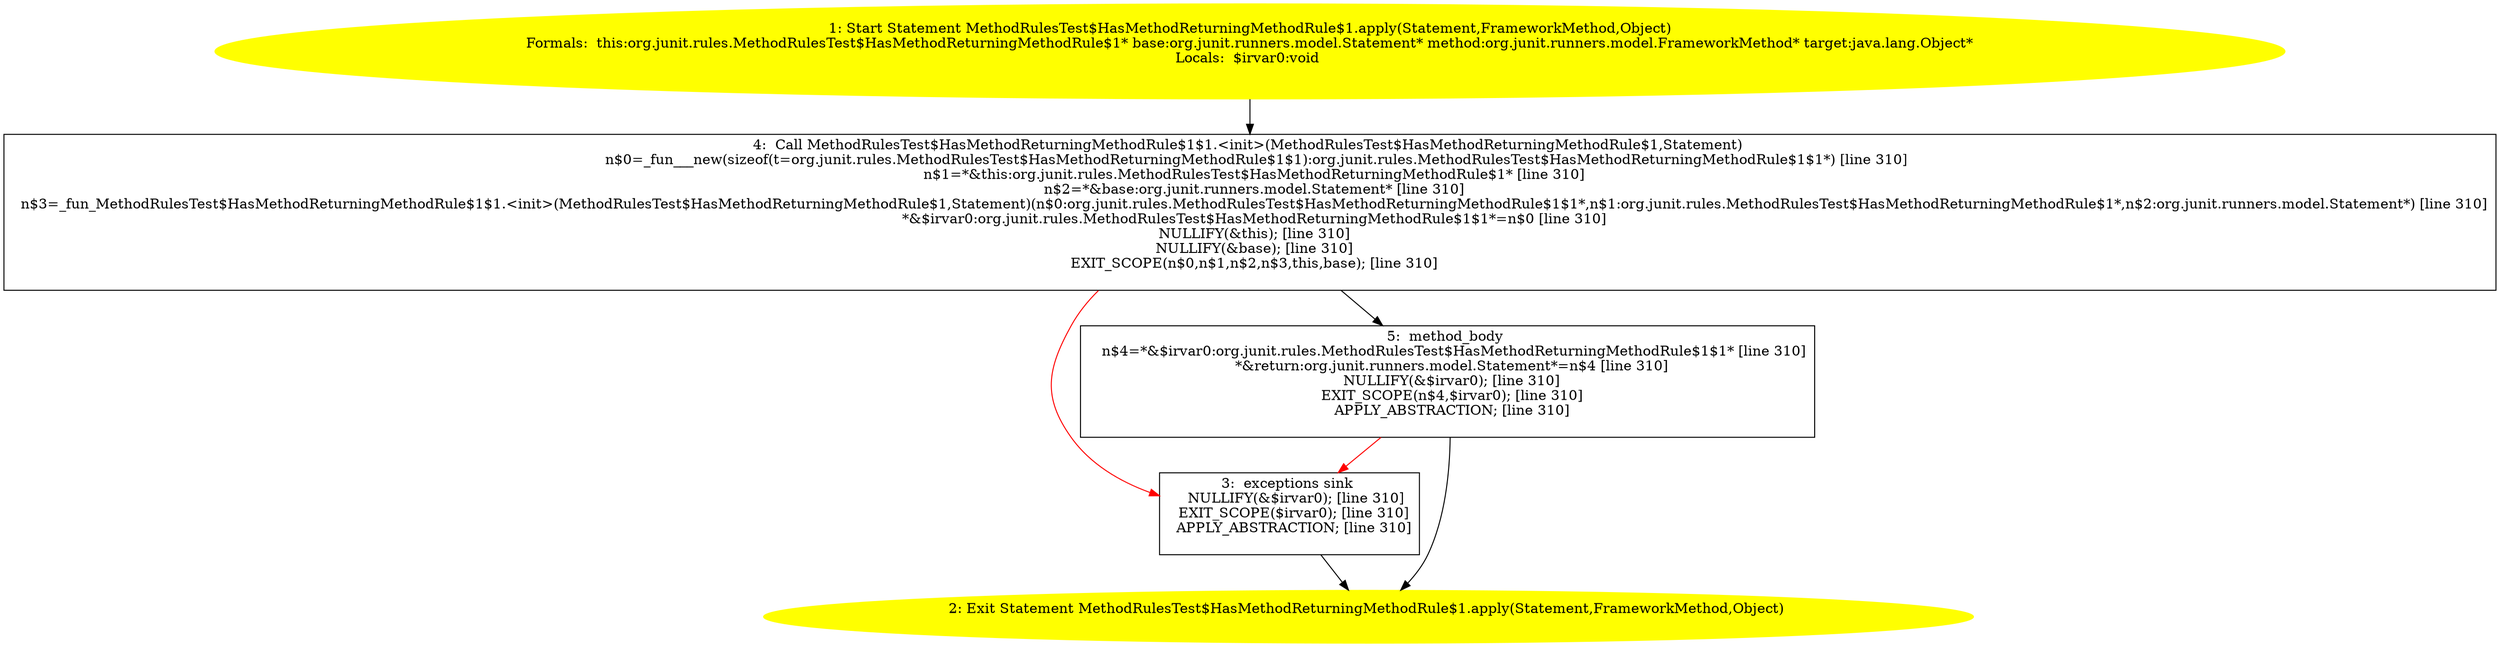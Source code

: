 /* @generated */
digraph cfg {
"org.junit.rules.MethodRulesTest$HasMethodReturningMethodRule$1.apply(org.junit.runners.model.Stateme.2487741fb224f9fc3f142adbef0c2cf4_1" [label="1: Start Statement MethodRulesTest$HasMethodReturningMethodRule$1.apply(Statement,FrameworkMethod,Object)\nFormals:  this:org.junit.rules.MethodRulesTest$HasMethodReturningMethodRule$1* base:org.junit.runners.model.Statement* method:org.junit.runners.model.FrameworkMethod* target:java.lang.Object*\nLocals:  $irvar0:void \n  " color=yellow style=filled]
	

	 "org.junit.rules.MethodRulesTest$HasMethodReturningMethodRule$1.apply(org.junit.runners.model.Stateme.2487741fb224f9fc3f142adbef0c2cf4_1" -> "org.junit.rules.MethodRulesTest$HasMethodReturningMethodRule$1.apply(org.junit.runners.model.Stateme.2487741fb224f9fc3f142adbef0c2cf4_4" ;
"org.junit.rules.MethodRulesTest$HasMethodReturningMethodRule$1.apply(org.junit.runners.model.Stateme.2487741fb224f9fc3f142adbef0c2cf4_2" [label="2: Exit Statement MethodRulesTest$HasMethodReturningMethodRule$1.apply(Statement,FrameworkMethod,Object) \n  " color=yellow style=filled]
	

"org.junit.rules.MethodRulesTest$HasMethodReturningMethodRule$1.apply(org.junit.runners.model.Stateme.2487741fb224f9fc3f142adbef0c2cf4_3" [label="3:  exceptions sink \n   NULLIFY(&$irvar0); [line 310]\n  EXIT_SCOPE($irvar0); [line 310]\n  APPLY_ABSTRACTION; [line 310]\n " shape="box"]
	

	 "org.junit.rules.MethodRulesTest$HasMethodReturningMethodRule$1.apply(org.junit.runners.model.Stateme.2487741fb224f9fc3f142adbef0c2cf4_3" -> "org.junit.rules.MethodRulesTest$HasMethodReturningMethodRule$1.apply(org.junit.runners.model.Stateme.2487741fb224f9fc3f142adbef0c2cf4_2" ;
"org.junit.rules.MethodRulesTest$HasMethodReturningMethodRule$1.apply(org.junit.runners.model.Stateme.2487741fb224f9fc3f142adbef0c2cf4_4" [label="4:  Call MethodRulesTest$HasMethodReturningMethodRule$1$1.<init>(MethodRulesTest$HasMethodReturningMethodRule$1,Statement) \n   n$0=_fun___new(sizeof(t=org.junit.rules.MethodRulesTest$HasMethodReturningMethodRule$1$1):org.junit.rules.MethodRulesTest$HasMethodReturningMethodRule$1$1*) [line 310]\n  n$1=*&this:org.junit.rules.MethodRulesTest$HasMethodReturningMethodRule$1* [line 310]\n  n$2=*&base:org.junit.runners.model.Statement* [line 310]\n  n$3=_fun_MethodRulesTest$HasMethodReturningMethodRule$1$1.<init>(MethodRulesTest$HasMethodReturningMethodRule$1,Statement)(n$0:org.junit.rules.MethodRulesTest$HasMethodReturningMethodRule$1$1*,n$1:org.junit.rules.MethodRulesTest$HasMethodReturningMethodRule$1*,n$2:org.junit.runners.model.Statement*) [line 310]\n  *&$irvar0:org.junit.rules.MethodRulesTest$HasMethodReturningMethodRule$1$1*=n$0 [line 310]\n  NULLIFY(&this); [line 310]\n  NULLIFY(&base); [line 310]\n  EXIT_SCOPE(n$0,n$1,n$2,n$3,this,base); [line 310]\n " shape="box"]
	

	 "org.junit.rules.MethodRulesTest$HasMethodReturningMethodRule$1.apply(org.junit.runners.model.Stateme.2487741fb224f9fc3f142adbef0c2cf4_4" -> "org.junit.rules.MethodRulesTest$HasMethodReturningMethodRule$1.apply(org.junit.runners.model.Stateme.2487741fb224f9fc3f142adbef0c2cf4_5" ;
	 "org.junit.rules.MethodRulesTest$HasMethodReturningMethodRule$1.apply(org.junit.runners.model.Stateme.2487741fb224f9fc3f142adbef0c2cf4_4" -> "org.junit.rules.MethodRulesTest$HasMethodReturningMethodRule$1.apply(org.junit.runners.model.Stateme.2487741fb224f9fc3f142adbef0c2cf4_3" [color="red" ];
"org.junit.rules.MethodRulesTest$HasMethodReturningMethodRule$1.apply(org.junit.runners.model.Stateme.2487741fb224f9fc3f142adbef0c2cf4_5" [label="5:  method_body \n   n$4=*&$irvar0:org.junit.rules.MethodRulesTest$HasMethodReturningMethodRule$1$1* [line 310]\n  *&return:org.junit.runners.model.Statement*=n$4 [line 310]\n  NULLIFY(&$irvar0); [line 310]\n  EXIT_SCOPE(n$4,$irvar0); [line 310]\n  APPLY_ABSTRACTION; [line 310]\n " shape="box"]
	

	 "org.junit.rules.MethodRulesTest$HasMethodReturningMethodRule$1.apply(org.junit.runners.model.Stateme.2487741fb224f9fc3f142adbef0c2cf4_5" -> "org.junit.rules.MethodRulesTest$HasMethodReturningMethodRule$1.apply(org.junit.runners.model.Stateme.2487741fb224f9fc3f142adbef0c2cf4_2" ;
	 "org.junit.rules.MethodRulesTest$HasMethodReturningMethodRule$1.apply(org.junit.runners.model.Stateme.2487741fb224f9fc3f142adbef0c2cf4_5" -> "org.junit.rules.MethodRulesTest$HasMethodReturningMethodRule$1.apply(org.junit.runners.model.Stateme.2487741fb224f9fc3f142adbef0c2cf4_3" [color="red" ];
}
